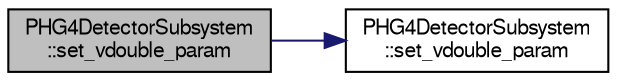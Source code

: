 digraph "PHG4DetectorSubsystem::set_vdouble_param"
{
  bgcolor="transparent";
  edge [fontname="FreeSans",fontsize="10",labelfontname="FreeSans",labelfontsize="10"];
  node [fontname="FreeSans",fontsize="10",shape=record];
  rankdir="LR";
  Node1 [label="PHG4DetectorSubsystem\l::set_vdouble_param",height=0.2,width=0.4,color="black", fillcolor="grey75", style="filled" fontcolor="black"];
  Node1 -> Node2 [color="midnightblue",fontsize="10",style="solid",fontname="FreeSans"];
  Node2 [label="PHG4DetectorSubsystem\l::set_vdouble_param",height=0.2,width=0.4,color="black",URL="$d5/d29/classPHG4DetectorSubsystem.html#a192f80b03a4d9cf52623045fce024b1d"];
}
